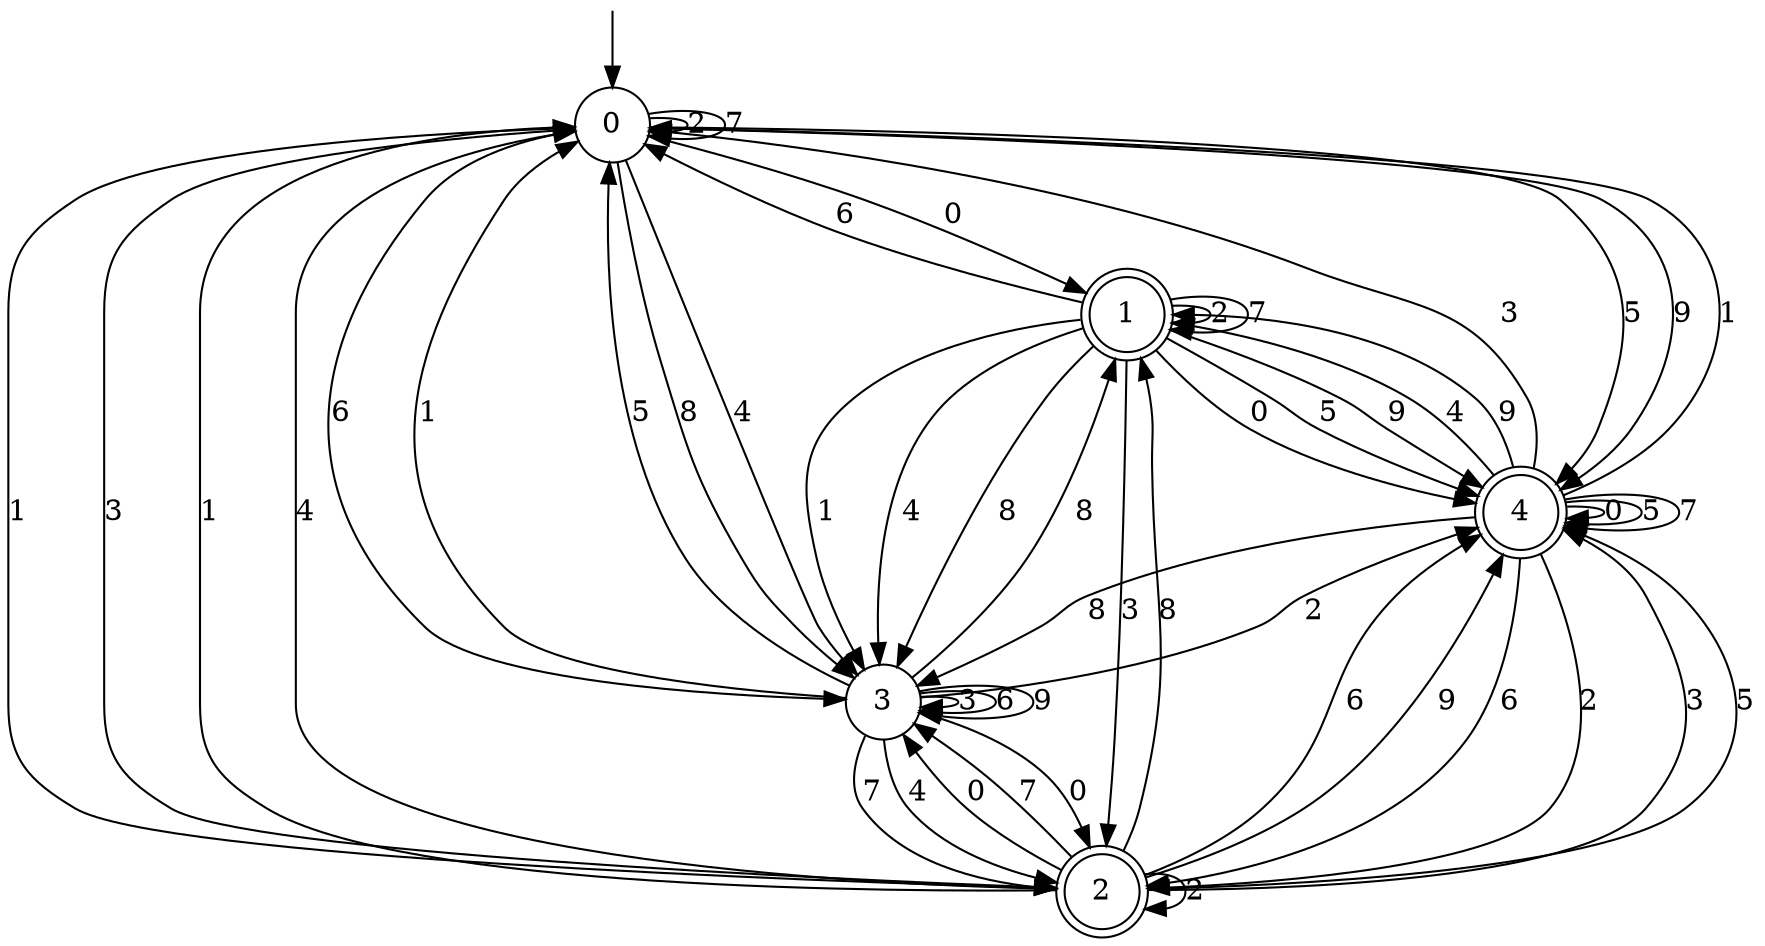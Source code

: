 digraph g {

	s0 [shape="circle" label="0"];
	s1 [shape="doublecircle" label="1"];
	s2 [shape="doublecircle" label="2"];
	s3 [shape="circle" label="3"];
	s4 [shape="doublecircle" label="4"];
	s0 -> s1 [label="0"];
	s0 -> s2 [label="1"];
	s0 -> s0 [label="2"];
	s0 -> s2 [label="3"];
	s0 -> s3 [label="4"];
	s0 -> s4 [label="5"];
	s0 -> s3 [label="6"];
	s0 -> s0 [label="7"];
	s0 -> s3 [label="8"];
	s0 -> s4 [label="9"];
	s1 -> s4 [label="0"];
	s1 -> s3 [label="1"];
	s1 -> s1 [label="2"];
	s1 -> s2 [label="3"];
	s1 -> s3 [label="4"];
	s1 -> s4 [label="5"];
	s1 -> s0 [label="6"];
	s1 -> s1 [label="7"];
	s1 -> s3 [label="8"];
	s1 -> s4 [label="9"];
	s2 -> s3 [label="0"];
	s2 -> s0 [label="1"];
	s2 -> s2 [label="2"];
	s2 -> s4 [label="3"];
	s2 -> s0 [label="4"];
	s2 -> s4 [label="5"];
	s2 -> s4 [label="6"];
	s2 -> s3 [label="7"];
	s2 -> s1 [label="8"];
	s2 -> s4 [label="9"];
	s3 -> s2 [label="0"];
	s3 -> s0 [label="1"];
	s3 -> s4 [label="2"];
	s3 -> s3 [label="3"];
	s3 -> s2 [label="4"];
	s3 -> s0 [label="5"];
	s3 -> s3 [label="6"];
	s3 -> s2 [label="7"];
	s3 -> s1 [label="8"];
	s3 -> s3 [label="9"];
	s4 -> s4 [label="0"];
	s4 -> s0 [label="1"];
	s4 -> s2 [label="2"];
	s4 -> s0 [label="3"];
	s4 -> s1 [label="4"];
	s4 -> s4 [label="5"];
	s4 -> s2 [label="6"];
	s4 -> s4 [label="7"];
	s4 -> s3 [label="8"];
	s4 -> s1 [label="9"];

__start0 [label="" shape="none" width="0" height="0"];
__start0 -> s0;

}
